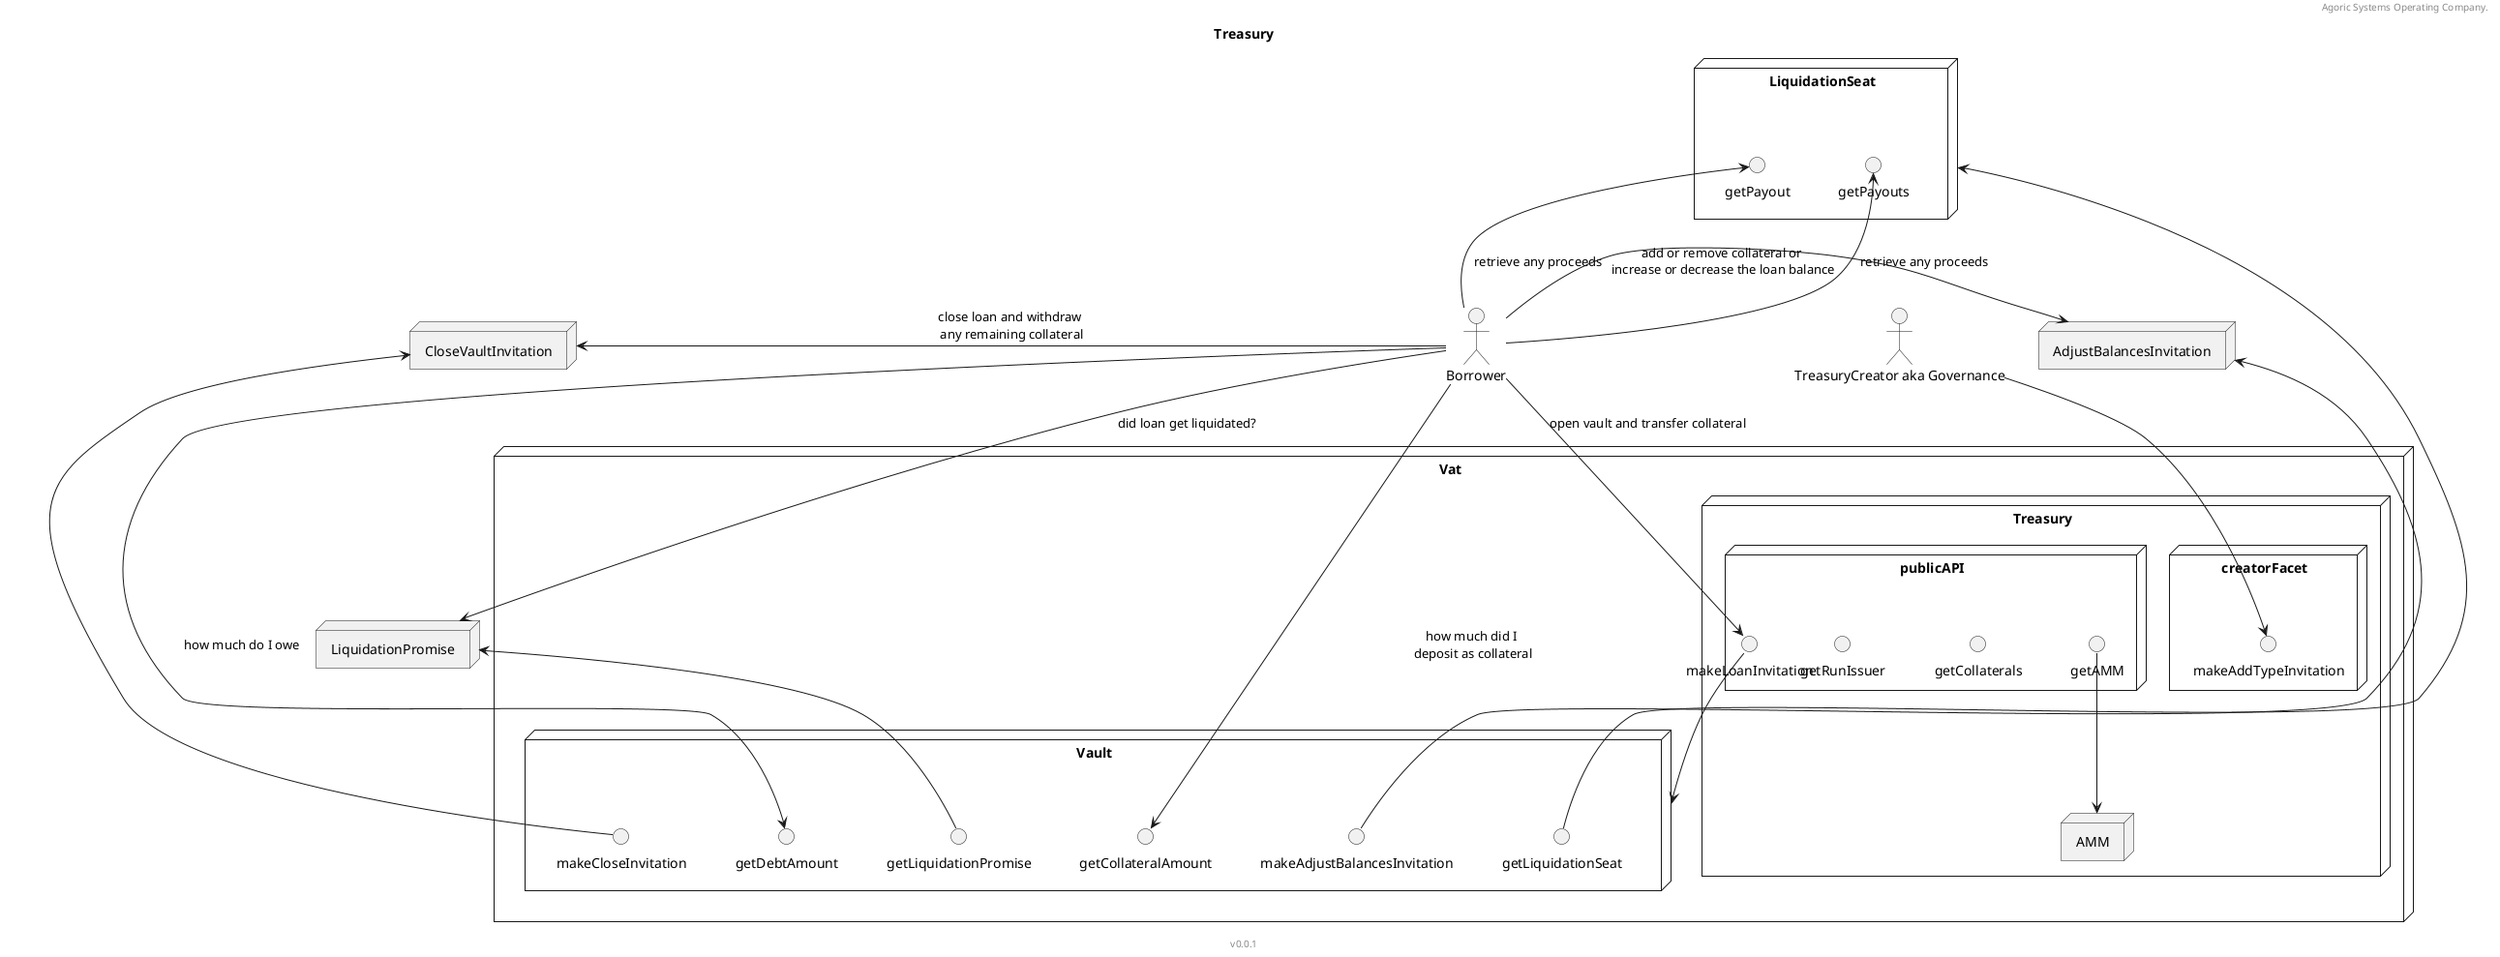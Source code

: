 @startuml
header Agoric Systems Operating Company.
footer v0.0.1
title Treasury

skinparam componentStyle rectangle
skinparam defaultTextAlignment center


actor "TreasuryCreator aka Governance" as tc

actor Borrower

node AdjustBalancesInvitation
node "CloseVaultInvitation"
node LiquidationPromise
node LiquidationSeat {
    circle getPayout
    circle getPayouts
}
node "Vat" {
    node Treasury {
        node AMM
        node "publicAPI" {
            circle getCollaterals
            circle makeLoanInvitation
            circle getRunIssuer
            circle getAMM
            getAMM -d-> AMM
        }
        node "creatorFacet" {
            circle makeAddTypeInvitation
        }
    }
    node "Vault" {
        circle makeCloseInvitation
        makeCloseInvitation -u-> CloseVaultInvitation
        circle makeAdjustBalancesInvitation
        makeAdjustBalancesInvitation -u-> AdjustBalancesInvitation
        circle getCollateralAmount
        circle getDebtAmount
        circle getLiquidationSeat
        getLiquidationSeat -u-> LiquidationSeat
        circle getLiquidationPromise
        getLiquidationPromise -u-> LiquidationPromise
    }
}
Borrower -> makeLoanInvitation: open vault and transfer collateral
makeLoanInvitation -d-> Vault
Borrower -u-> getPayout: retrieve any proceeds
Borrower -u-> getPayouts: retrieve any proceeds
Borrower -d-> LiquidationPromise: did loan get liquidated?
Borrower -> AdjustBalancesInvitation: add or remove collateral or \nincrease or decrease the loan balance
Borrower -l-> CloseVaultInvitation: close loan and withdraw \nany remaining collateral
tc -d-> makeAddTypeInvitation
Borrower -d-> getDebtAmount: how much do I owe
Borrower -d-> getCollateralAmount: how much did I \ndeposit as collateral

@enduml